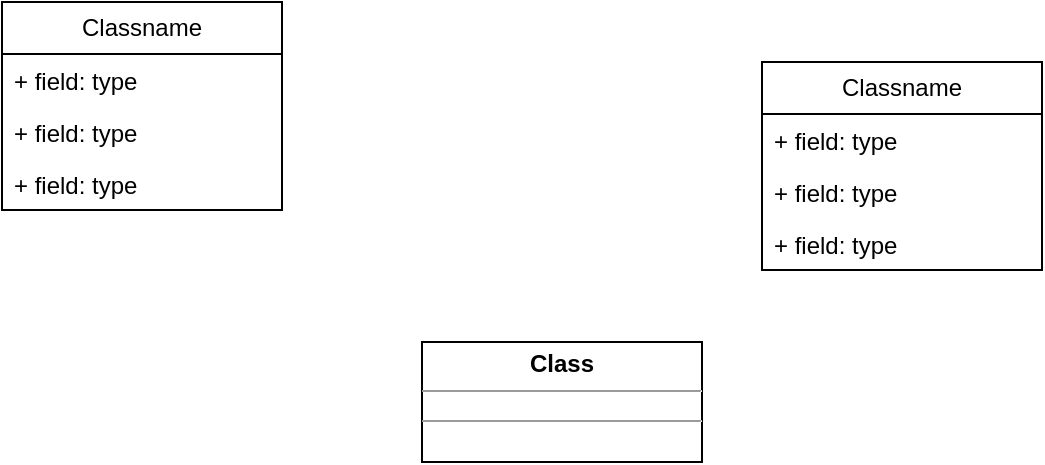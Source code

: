 <mxfile version="21.0.6" type="device"><diagram name="Trang-1" id="Aar_EqB_Jut_qQcu4nfQ"><mxGraphModel dx="836" dy="478" grid="1" gridSize="10" guides="1" tooltips="1" connect="1" arrows="1" fold="1" page="1" pageScale="1" pageWidth="827" pageHeight="1169" math="0" shadow="0"><root><mxCell id="0"/><mxCell id="1" parent="0"/><mxCell id="qmyhN96JSlqf4JEJdtUo-1" value="Classname" style="swimlane;fontStyle=0;childLayout=stackLayout;horizontal=1;startSize=26;fillColor=none;horizontalStack=0;resizeParent=1;resizeParentMax=0;resizeLast=0;collapsible=1;marginBottom=0;whiteSpace=wrap;html=1;" vertex="1" parent="1"><mxGeometry x="510" y="80" width="140" height="104" as="geometry"/></mxCell><mxCell id="qmyhN96JSlqf4JEJdtUo-2" value="+ field: type" style="text;strokeColor=none;fillColor=none;align=left;verticalAlign=top;spacingLeft=4;spacingRight=4;overflow=hidden;rotatable=0;points=[[0,0.5],[1,0.5]];portConstraint=eastwest;whiteSpace=wrap;html=1;" vertex="1" parent="qmyhN96JSlqf4JEJdtUo-1"><mxGeometry y="26" width="140" height="26" as="geometry"/></mxCell><mxCell id="qmyhN96JSlqf4JEJdtUo-3" value="+ field: type" style="text;strokeColor=none;fillColor=none;align=left;verticalAlign=top;spacingLeft=4;spacingRight=4;overflow=hidden;rotatable=0;points=[[0,0.5],[1,0.5]];portConstraint=eastwest;whiteSpace=wrap;html=1;" vertex="1" parent="qmyhN96JSlqf4JEJdtUo-1"><mxGeometry y="52" width="140" height="26" as="geometry"/></mxCell><mxCell id="qmyhN96JSlqf4JEJdtUo-4" value="+ field: type" style="text;strokeColor=none;fillColor=none;align=left;verticalAlign=top;spacingLeft=4;spacingRight=4;overflow=hidden;rotatable=0;points=[[0,0.5],[1,0.5]];portConstraint=eastwest;whiteSpace=wrap;html=1;" vertex="1" parent="qmyhN96JSlqf4JEJdtUo-1"><mxGeometry y="78" width="140" height="26" as="geometry"/></mxCell><mxCell id="qmyhN96JSlqf4JEJdtUo-5" value="Classname" style="swimlane;fontStyle=0;childLayout=stackLayout;horizontal=1;startSize=26;fillColor=none;horizontalStack=0;resizeParent=1;resizeParentMax=0;resizeLast=0;collapsible=1;marginBottom=0;whiteSpace=wrap;html=1;" vertex="1" parent="1"><mxGeometry x="130" y="50" width="140" height="104" as="geometry"/></mxCell><mxCell id="qmyhN96JSlqf4JEJdtUo-6" value="+ field: type" style="text;strokeColor=none;fillColor=none;align=left;verticalAlign=top;spacingLeft=4;spacingRight=4;overflow=hidden;rotatable=0;points=[[0,0.5],[1,0.5]];portConstraint=eastwest;whiteSpace=wrap;html=1;" vertex="1" parent="qmyhN96JSlqf4JEJdtUo-5"><mxGeometry y="26" width="140" height="26" as="geometry"/></mxCell><mxCell id="qmyhN96JSlqf4JEJdtUo-7" value="+ field: type" style="text;strokeColor=none;fillColor=none;align=left;verticalAlign=top;spacingLeft=4;spacingRight=4;overflow=hidden;rotatable=0;points=[[0,0.5],[1,0.5]];portConstraint=eastwest;whiteSpace=wrap;html=1;" vertex="1" parent="qmyhN96JSlqf4JEJdtUo-5"><mxGeometry y="52" width="140" height="26" as="geometry"/></mxCell><mxCell id="qmyhN96JSlqf4JEJdtUo-8" value="+ field: type" style="text;strokeColor=none;fillColor=none;align=left;verticalAlign=top;spacingLeft=4;spacingRight=4;overflow=hidden;rotatable=0;points=[[0,0.5],[1,0.5]];portConstraint=eastwest;whiteSpace=wrap;html=1;" vertex="1" parent="qmyhN96JSlqf4JEJdtUo-5"><mxGeometry y="78" width="140" height="26" as="geometry"/></mxCell><mxCell id="qmyhN96JSlqf4JEJdtUo-9" value="&lt;p style=&quot;margin:0px;margin-top:4px;text-align:center;&quot;&gt;&lt;b&gt;Class&lt;/b&gt;&lt;/p&gt;&lt;hr size=&quot;1&quot;/&gt;&lt;div style=&quot;height:2px;&quot;&gt;&lt;/div&gt;&lt;hr size=&quot;1&quot;/&gt;&lt;div style=&quot;height:2px;&quot;&gt;&lt;/div&gt;" style="verticalAlign=top;align=left;overflow=fill;fontSize=12;fontFamily=Helvetica;html=1;whiteSpace=wrap;" vertex="1" parent="1"><mxGeometry x="340" y="220" width="140" height="60" as="geometry"/></mxCell></root></mxGraphModel></diagram></mxfile>
